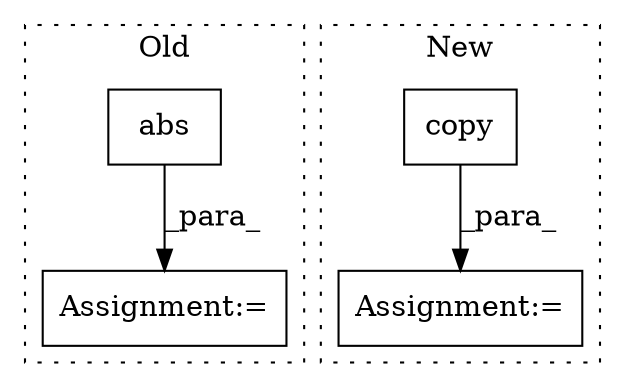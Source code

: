 digraph G {
subgraph cluster0 {
1 [label="abs" a="32" s="1023,1028" l="4,1" shape="box"];
4 [label="Assignment:=" a="7" s="1001" l="1" shape="box"];
label = "Old";
style="dotted";
}
subgraph cluster1 {
2 [label="copy" a="32" s="1029" l="6" shape="box"];
3 [label="Assignment:=" a="7" s="1021" l="1" shape="box"];
label = "New";
style="dotted";
}
1 -> 4 [label="_para_"];
2 -> 3 [label="_para_"];
}